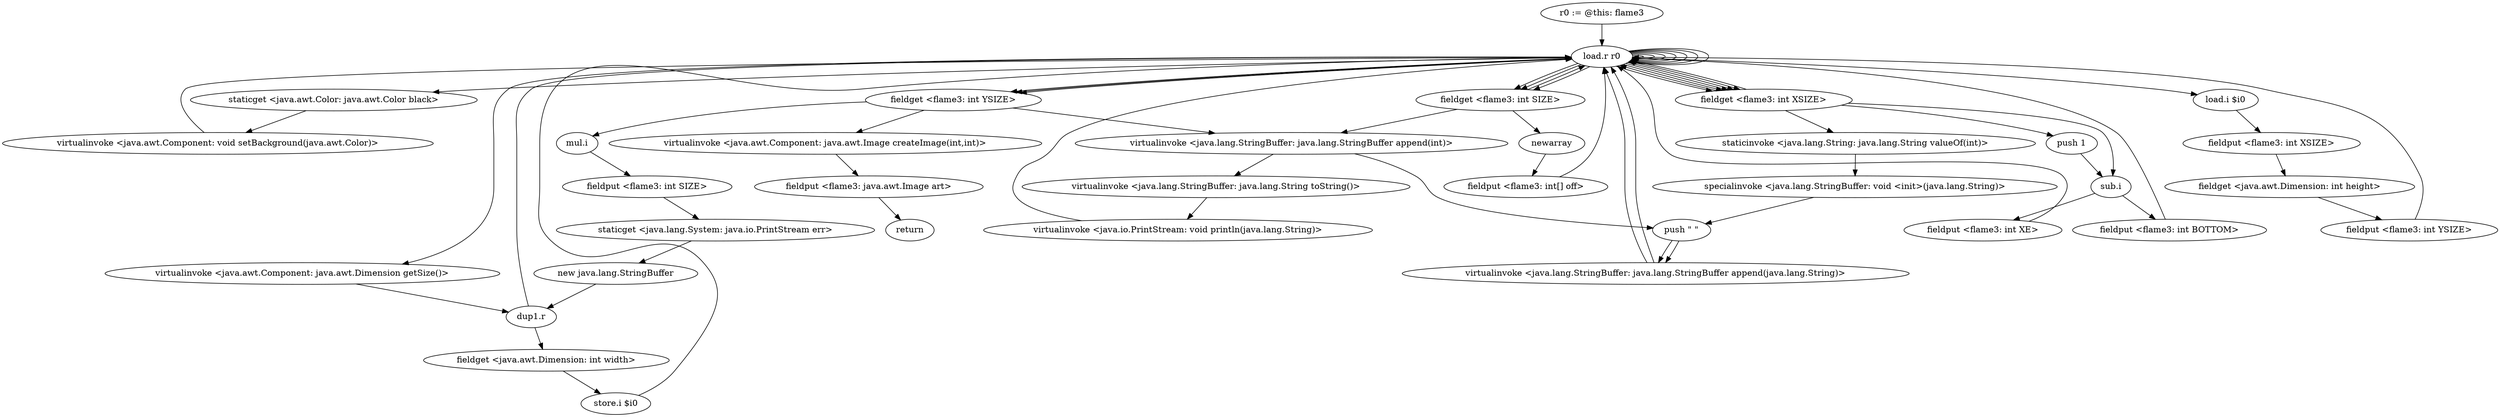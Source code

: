 digraph "" {
    "r0 := @this: flame3"
    "load.r r0"
    "r0 := @this: flame3"->"load.r r0";
    "staticget <java.awt.Color: java.awt.Color black>"
    "load.r r0"->"staticget <java.awt.Color: java.awt.Color black>";
    "virtualinvoke <java.awt.Component: void setBackground(java.awt.Color)>"
    "staticget <java.awt.Color: java.awt.Color black>"->"virtualinvoke <java.awt.Component: void setBackground(java.awt.Color)>";
    "virtualinvoke <java.awt.Component: void setBackground(java.awt.Color)>"->"load.r r0";
    "load.r r0"->"load.r r0";
    "virtualinvoke <java.awt.Component: java.awt.Dimension getSize()>"
    "load.r r0"->"virtualinvoke <java.awt.Component: java.awt.Dimension getSize()>";
    "dup1.r"
    "virtualinvoke <java.awt.Component: java.awt.Dimension getSize()>"->"dup1.r";
    "fieldget <java.awt.Dimension: int width>"
    "dup1.r"->"fieldget <java.awt.Dimension: int width>";
    "store.i $i0"
    "fieldget <java.awt.Dimension: int width>"->"store.i $i0";
    "store.i $i0"->"load.r r0";
    "load.i $i0"
    "load.r r0"->"load.i $i0";
    "fieldput <flame3: int XSIZE>"
    "load.i $i0"->"fieldput <flame3: int XSIZE>";
    "fieldget <java.awt.Dimension: int height>"
    "fieldput <flame3: int XSIZE>"->"fieldget <java.awt.Dimension: int height>";
    "fieldput <flame3: int YSIZE>"
    "fieldget <java.awt.Dimension: int height>"->"fieldput <flame3: int YSIZE>";
    "fieldput <flame3: int YSIZE>"->"load.r r0";
    "load.r r0"->"load.r r0";
    "fieldget <flame3: int XSIZE>"
    "load.r r0"->"fieldget <flame3: int XSIZE>";
    "fieldget <flame3: int XSIZE>"->"load.r r0";
    "fieldget <flame3: int YSIZE>"
    "load.r r0"->"fieldget <flame3: int YSIZE>";
    "mul.i"
    "fieldget <flame3: int YSIZE>"->"mul.i";
    "fieldput <flame3: int SIZE>"
    "mul.i"->"fieldput <flame3: int SIZE>";
    "staticget <java.lang.System: java.io.PrintStream err>"
    "fieldput <flame3: int SIZE>"->"staticget <java.lang.System: java.io.PrintStream err>";
    "new java.lang.StringBuffer"
    "staticget <java.lang.System: java.io.PrintStream err>"->"new java.lang.StringBuffer";
    "new java.lang.StringBuffer"->"dup1.r";
    "dup1.r"->"load.r r0";
    "load.r r0"->"fieldget <flame3: int XSIZE>";
    "staticinvoke <java.lang.String: java.lang.String valueOf(int)>"
    "fieldget <flame3: int XSIZE>"->"staticinvoke <java.lang.String: java.lang.String valueOf(int)>";
    "specialinvoke <java.lang.StringBuffer: void <init>(java.lang.String)>"
    "staticinvoke <java.lang.String: java.lang.String valueOf(int)>"->"specialinvoke <java.lang.StringBuffer: void <init>(java.lang.String)>";
    "push \" \""
    "specialinvoke <java.lang.StringBuffer: void <init>(java.lang.String)>"->"push \" \"";
    "virtualinvoke <java.lang.StringBuffer: java.lang.StringBuffer append(java.lang.String)>"
    "push \" \""->"virtualinvoke <java.lang.StringBuffer: java.lang.StringBuffer append(java.lang.String)>";
    "virtualinvoke <java.lang.StringBuffer: java.lang.StringBuffer append(java.lang.String)>"->"load.r r0";
    "load.r r0"->"fieldget <flame3: int YSIZE>";
    "virtualinvoke <java.lang.StringBuffer: java.lang.StringBuffer append(int)>"
    "fieldget <flame3: int YSIZE>"->"virtualinvoke <java.lang.StringBuffer: java.lang.StringBuffer append(int)>";
    "virtualinvoke <java.lang.StringBuffer: java.lang.StringBuffer append(int)>"->"push \" \"";
    "push \" \""->"virtualinvoke <java.lang.StringBuffer: java.lang.StringBuffer append(java.lang.String)>";
    "virtualinvoke <java.lang.StringBuffer: java.lang.StringBuffer append(java.lang.String)>"->"load.r r0";
    "fieldget <flame3: int SIZE>"
    "load.r r0"->"fieldget <flame3: int SIZE>";
    "fieldget <flame3: int SIZE>"->"virtualinvoke <java.lang.StringBuffer: java.lang.StringBuffer append(int)>";
    "virtualinvoke <java.lang.StringBuffer: java.lang.String toString()>"
    "virtualinvoke <java.lang.StringBuffer: java.lang.StringBuffer append(int)>"->"virtualinvoke <java.lang.StringBuffer: java.lang.String toString()>";
    "virtualinvoke <java.io.PrintStream: void println(java.lang.String)>"
    "virtualinvoke <java.lang.StringBuffer: java.lang.String toString()>"->"virtualinvoke <java.io.PrintStream: void println(java.lang.String)>";
    "virtualinvoke <java.io.PrintStream: void println(java.lang.String)>"->"load.r r0";
    "load.r r0"->"load.r r0";
    "load.r r0"->"fieldget <flame3: int XSIZE>";
    "push 1"
    "fieldget <flame3: int XSIZE>"->"push 1";
    "sub.i"
    "push 1"->"sub.i";
    "fieldput <flame3: int XE>"
    "sub.i"->"fieldput <flame3: int XE>";
    "fieldput <flame3: int XE>"->"load.r r0";
    "load.r r0"->"load.r r0";
    "load.r r0"->"fieldget <flame3: int SIZE>";
    "fieldget <flame3: int SIZE>"->"load.r r0";
    "load.r r0"->"fieldget <flame3: int XSIZE>";
    "fieldget <flame3: int XSIZE>"->"sub.i";
    "fieldput <flame3: int BOTTOM>"
    "sub.i"->"fieldput <flame3: int BOTTOM>";
    "fieldput <flame3: int BOTTOM>"->"load.r r0";
    "load.r r0"->"load.r r0";
    "load.r r0"->"fieldget <flame3: int SIZE>";
    "newarray"
    "fieldget <flame3: int SIZE>"->"newarray";
    "fieldput <flame3: int[] off>"
    "newarray"->"fieldput <flame3: int[] off>";
    "fieldput <flame3: int[] off>"->"load.r r0";
    "load.r r0"->"load.r r0";
    "load.r r0"->"load.r r0";
    "load.r r0"->"fieldget <flame3: int XSIZE>";
    "fieldget <flame3: int XSIZE>"->"load.r r0";
    "load.r r0"->"fieldget <flame3: int YSIZE>";
    "virtualinvoke <java.awt.Component: java.awt.Image createImage(int,int)>"
    "fieldget <flame3: int YSIZE>"->"virtualinvoke <java.awt.Component: java.awt.Image createImage(int,int)>";
    "fieldput <flame3: java.awt.Image art>"
    "virtualinvoke <java.awt.Component: java.awt.Image createImage(int,int)>"->"fieldput <flame3: java.awt.Image art>";
    "return"
    "fieldput <flame3: java.awt.Image art>"->"return";
}
